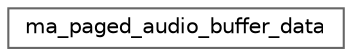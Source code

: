 digraph "Graphical Class Hierarchy"
{
 // LATEX_PDF_SIZE
  bgcolor="transparent";
  edge [fontname=Helvetica,fontsize=10,labelfontname=Helvetica,labelfontsize=10];
  node [fontname=Helvetica,fontsize=10,shape=box,height=0.2,width=0.4];
  rankdir="LR";
  Node0 [id="Node000000",label="ma_paged_audio_buffer_data",height=0.2,width=0.4,color="grey40", fillcolor="white", style="filled",URL="$structma__paged__audio__buffer__data.html",tooltip=" "];
}
